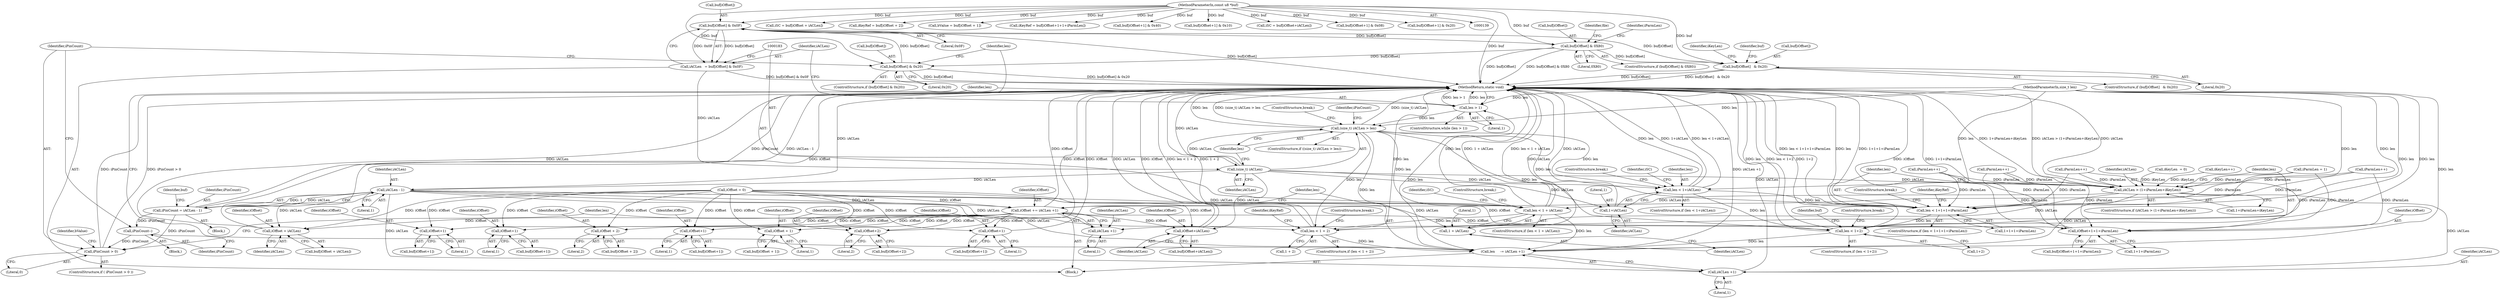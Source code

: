 digraph "0_OpenSC_8fe377e93b4b56060e5bbfb6f3142ceaeca744fa_17@pointer" {
"1000175" [label="(Call,buf[iOffset] & 0x0F)"];
"1000399" [label="(Call,buf[iOffset] & 0x20)"];
"1000195" [label="(Call,buf[iOffset] & 0X80)"];
"1000175" [label="(Call,buf[iOffset] & 0x0F)"];
"1000210" [label="(Call,buf[iOffset]   & 0x20)"];
"1000141" [label="(MethodParameterIn,const u8 *buf)"];
"1000173" [label="(Call,iACLen   = buf[iOffset] & 0x0F)"];
"1000182" [label="(Call,(size_t) iACLen)"];
"1000181" [label="(Call,(size_t) iACLen > len)"];
"1000262" [label="(Call,len < 1+iACLen)"];
"1000313" [label="(Call,len < 1+1+1+iParmLen)"];
"1000338" [label="(Call,len < 1+2)"];
"1000514" [label="(Call,len     -= iACLen +1)"];
"1000168" [label="(Call,len > 1)"];
"1000407" [label="(Call,len < 1 + iACLen)"];
"1000456" [label="(Call,len < 1 + 2)"];
"1000264" [label="(Call,1+iACLen)"];
"1000272" [label="(Call,iOffset+iACLen)"];
"1000304" [label="(Call,iACLen > (1+iParmLen+iKeyLen))"];
"1000509" [label="(Call,iOffset += iACLen +1)"];
"1000221" [label="(Call,iOffset+1)"];
"1000231" [label="(Call,iOffset+1)"];
"1000241" [label="(Call,iOffset+1)"];
"1000251" [label="(Call,iOffset+1)"];
"1000327" [label="(Call,iOffset+1+1+iParmLen)"];
"1000347" [label="(Call,iOffset+2)"];
"1000417" [label="(Call,iOffset + iACLen)"];
"1000466" [label="(Call,iOffset + 2)"];
"1000476" [label="(Call,iOffset + 1)"];
"1000511" [label="(Call,iACLen +1)"];
"1000516" [label="(Call,iACLen +1)"];
"1000395" [label="(Call,iACLen - 1)"];
"1000393" [label="(Call,iPinCount = iACLen - 1)"];
"1000448" [label="(Call,iPinCount--)"];
"1000451" [label="(Call,iPinCount > 0)"];
"1000409" [label="(Call,1 + iACLen)"];
"1000174" [label="(Identifier,iACLen)"];
"1000414" [label="(Identifier,iSC)"];
"1000265" [label="(Literal,1)"];
"1000339" [label="(Identifier,len)"];
"1000194" [label="(ControlStructure,if (buf[iOffset] & 0X80))"];
"1000175" [label="(Call,buf[iOffset] & 0x0F)"];
"1000412" [label="(ControlStructure,break;)"];
"1000255" [label="(Call,iParmLen++)"];
"1000322" [label="(ControlStructure,break;)"];
"1000347" [label="(Call,iOffset+2)"];
"1000269" [label="(Identifier,iSC)"];
"1000346" [label="(Identifier,buf)"];
"1000404" [label="(Block,)"];
"1000448" [label="(Call,iPinCount--)"];
"1000406" [label="(ControlStructure,if (len < 1 + iACLen))"];
"1000515" [label="(Identifier,len)"];
"1000216" [label="(Identifier,iKeyLen)"];
"1000415" [label="(Call,buf[iOffset + iACLen])"];
"1000413" [label="(Call,iSC = buf[iOffset + iACLen])"];
"1000202" [label="(Call,iParmLen = 1)"];
"1000168" [label="(Call,len > 1)"];
"1000239" [label="(Call,buf[iOffset+1])"];
"1000252" [label="(Identifier,iOffset)"];
"1000462" [label="(Call,iKeyRef = buf[iOffset + 2])"];
"1000263" [label="(Identifier,len)"];
"1000186" [label="(ControlStructure,break;)"];
"1000304" [label="(Call,iACLen > (1+iParmLen+iKeyLen))"];
"1000511" [label="(Call,iACLen +1)"];
"1000176" [label="(Call,buf[iOffset])"];
"1000343" [label="(ControlStructure,break;)"];
"1000306" [label="(Call,1+iParmLen+iKeyLen)"];
"1000267" [label="(ControlStructure,break;)"];
"1000220" [label="(Identifier,buf)"];
"1000196" [label="(Call,buf[iOffset])"];
"1000249" [label="(Call,buf[iOffset+1])"];
"1000274" [label="(Identifier,iACLen)"];
"1000467" [label="(Identifier,iOffset)"];
"1000243" [label="(Literal,1)"];
"1000313" [label="(Call,len < 1+1+1+iParmLen)"];
"1000199" [label="(Literal,0X80)"];
"1000456" [label="(Call,len < 1 + 2)"];
"1000264" [label="(Call,1+iACLen)"];
"1000418" [label="(Identifier,iOffset)"];
"1000408" [label="(Identifier,len)"];
"1000464" [label="(Call,buf[iOffset + 2])"];
"1000397" [label="(Literal,1)"];
"1000400" [label="(Call,buf[iOffset])"];
"1000516" [label="(Call,iACLen +1)"];
"1000512" [label="(Identifier,iACLen)"];
"1000410" [label="(Literal,1)"];
"1000477" [label="(Identifier,iOffset)"];
"1000472" [label="(Call,bValue = buf[iOffset + 1])"];
"1000452" [label="(Identifier,iPinCount)"];
"1000312" [label="(ControlStructure,if (len < 1+1+1+iParmLen))"];
"1000235" [label="(Call,iParmLen++)"];
"1000171" [label="(Block,)"];
"1000478" [label="(Literal,1)"];
"1000162" [label="(Call,iOffset = 0)"];
"1000518" [label="(Literal,1)"];
"1000519" [label="(MethodReturn,static void)"];
"1000231" [label="(Call,iOffset+1)"];
"1000375" [label="(Identifier,file)"];
"1000223" [label="(Literal,1)"];
"1000206" [label="(Call,iKeyLen  = 0)"];
"1000396" [label="(Identifier,iACLen)"];
"1000229" [label="(Call,buf[iOffset+1])"];
"1000393" [label="(Call,iPinCount = iACLen - 1)"];
"1000455" [label="(ControlStructure,if (len < 1 + 2))"];
"1000303" [label="(ControlStructure,if (iACLen > (1+iParmLen+iKeyLen)))"];
"1000272" [label="(Call,iOffset+iACLen)"];
"1000451" [label="(Call,iPinCount > 0)"];
"1000323" [label="(Call,iKeyRef = buf[iOffset+1+1+iParmLen])"];
"1000457" [label="(Identifier,len)"];
"1000273" [label="(Identifier,iOffset)"];
"1000215" [label="(Call,iKeyLen++)"];
"1000315" [label="(Call,1+1+1+iParmLen)"];
"1000218" [label="(Call,buf[iOffset+1] & 0x40)"];
"1000210" [label="(Call,buf[iOffset]   & 0x20)"];
"1000221" [label="(Call,iOffset+1)"];
"1000169" [label="(Identifier,len)"];
"1000474" [label="(Call,buf[iOffset + 1])"];
"1000185" [label="(Identifier,len)"];
"1000394" [label="(Identifier,iPinCount)"];
"1000466" [label="(Call,iOffset + 2)"];
"1000338" [label="(Call,len < 1+2)"];
"1000419" [label="(Identifier,iACLen)"];
"1000458" [label="(Call,1 + 2)"];
"1000449" [label="(Identifier,iPinCount)"];
"1000182" [label="(Call,(size_t) iACLen)"];
"1000219" [label="(Call,buf[iOffset+1])"];
"1000327" [label="(Call,iOffset+1+1+iParmLen)"];
"1000222" [label="(Identifier,iOffset)"];
"1000141" [label="(MethodParameterIn,const u8 *buf)"];
"1000514" [label="(Call,len     -= iACLen +1)"];
"1000195" [label="(Call,buf[iOffset] & 0X80)"];
"1000329" [label="(Call,1+1+iParmLen)"];
"1000241" [label="(Call,iOffset+1)"];
"1000476" [label="(Call,iOffset + 1)"];
"1000233" [label="(Literal,1)"];
"1000253" [label="(Literal,1)"];
"1000517" [label="(Identifier,iACLen)"];
"1000245" [label="(Call,iParmLen++)"];
"1000403" [label="(Literal,0x20)"];
"1000450" [label="(ControlStructure,if ( iPinCount > 0 ))"];
"1000170" [label="(Literal,1)"];
"1000328" [label="(Identifier,iOffset)"];
"1000232" [label="(Identifier,iOffset)"];
"1000270" [label="(Call,buf[iOffset+iACLen])"];
"1000225" [label="(Call,iParmLen++)"];
"1000463" [label="(Identifier,iKeyRef)"];
"1000349" [label="(Literal,2)"];
"1000209" [label="(ControlStructure,if (buf[iOffset]   & 0x20))"];
"1000325" [label="(Call,buf[iOffset+1+1+iParmLen])"];
"1000401" [label="(Identifier,buf)"];
"1000324" [label="(Identifier,iKeyRef)"];
"1000468" [label="(Literal,2)"];
"1000398" [label="(ControlStructure,if (buf[iOffset] & 0x20))"];
"1000211" [label="(Call,buf[iOffset])"];
"1000262" [label="(Call,len < 1+iACLen)"];
"1000417" [label="(Call,iOffset + iACLen)"];
"1000372" [label="(Block,)"];
"1000407" [label="(Call,len < 1 + iACLen)"];
"1000179" [label="(Literal,0x0F)"];
"1000238" [label="(Call,buf[iOffset+1] & 0x10)"];
"1000142" [label="(MethodParameterIn,size_t len)"];
"1000411" [label="(Identifier,iACLen)"];
"1000181" [label="(Call,(size_t) iACLen > len)"];
"1000214" [label="(Literal,0x20)"];
"1000261" [label="(ControlStructure,if (len < 1+iACLen))"];
"1000266" [label="(Identifier,iACLen)"];
"1000188" [label="(Identifier,iPinCount)"];
"1000314" [label="(Identifier,len)"];
"1000340" [label="(Call,1+2)"];
"1000509" [label="(Call,iOffset += iACLen +1)"];
"1000348" [label="(Identifier,iOffset)"];
"1000513" [label="(Literal,1)"];
"1000251" [label="(Call,iOffset+1)"];
"1000242" [label="(Identifier,iOffset)"];
"1000453" [label="(Literal,0)"];
"1000399" [label="(Call,buf[iOffset] & 0x20)"];
"1000337" [label="(ControlStructure,if (len < 1+2))"];
"1000173" [label="(Call,iACLen   = buf[iOffset] & 0x0F)"];
"1000268" [label="(Call,iSC = buf[iOffset+iACLen])"];
"1000409" [label="(Call,1 + iACLen)"];
"1000305" [label="(Identifier,iACLen)"];
"1000345" [label="(Call,buf[iOffset+2])"];
"1000180" [label="(ControlStructure,if ((size_t) iACLen > len))"];
"1000248" [label="(Call,buf[iOffset+1] & 0x08)"];
"1000510" [label="(Identifier,iOffset)"];
"1000473" [label="(Identifier,bValue)"];
"1000461" [label="(ControlStructure,break;)"];
"1000203" [label="(Identifier,iParmLen)"];
"1000167" [label="(ControlStructure,while (len > 1))"];
"1000395" [label="(Call,iACLen - 1)"];
"1000228" [label="(Call,buf[iOffset+1] & 0x20)"];
"1000184" [label="(Identifier,iACLen)"];
"1000175" -> "1000173"  [label="AST: "];
"1000175" -> "1000179"  [label="CFG: "];
"1000176" -> "1000175"  [label="AST: "];
"1000179" -> "1000175"  [label="AST: "];
"1000173" -> "1000175"  [label="CFG: "];
"1000175" -> "1000519"  [label="DDG: buf[iOffset]"];
"1000175" -> "1000173"  [label="DDG: buf[iOffset]"];
"1000175" -> "1000173"  [label="DDG: 0x0F"];
"1000399" -> "1000175"  [label="DDG: buf[iOffset]"];
"1000210" -> "1000175"  [label="DDG: buf[iOffset]"];
"1000141" -> "1000175"  [label="DDG: buf"];
"1000175" -> "1000195"  [label="DDG: buf[iOffset]"];
"1000399" -> "1000398"  [label="AST: "];
"1000399" -> "1000403"  [label="CFG: "];
"1000400" -> "1000399"  [label="AST: "];
"1000403" -> "1000399"  [label="AST: "];
"1000408" -> "1000399"  [label="CFG: "];
"1000452" -> "1000399"  [label="CFG: "];
"1000399" -> "1000519"  [label="DDG: buf[iOffset]"];
"1000399" -> "1000519"  [label="DDG: buf[iOffset] & 0x20"];
"1000195" -> "1000399"  [label="DDG: buf[iOffset]"];
"1000141" -> "1000399"  [label="DDG: buf"];
"1000195" -> "1000194"  [label="AST: "];
"1000195" -> "1000199"  [label="CFG: "];
"1000196" -> "1000195"  [label="AST: "];
"1000199" -> "1000195"  [label="AST: "];
"1000203" -> "1000195"  [label="CFG: "];
"1000375" -> "1000195"  [label="CFG: "];
"1000195" -> "1000519"  [label="DDG: buf[iOffset] & 0X80"];
"1000195" -> "1000519"  [label="DDG: buf[iOffset]"];
"1000141" -> "1000195"  [label="DDG: buf"];
"1000195" -> "1000210"  [label="DDG: buf[iOffset]"];
"1000210" -> "1000209"  [label="AST: "];
"1000210" -> "1000214"  [label="CFG: "];
"1000211" -> "1000210"  [label="AST: "];
"1000214" -> "1000210"  [label="AST: "];
"1000216" -> "1000210"  [label="CFG: "];
"1000220" -> "1000210"  [label="CFG: "];
"1000210" -> "1000519"  [label="DDG: buf[iOffset]   & 0x20"];
"1000210" -> "1000519"  [label="DDG: buf[iOffset]"];
"1000141" -> "1000210"  [label="DDG: buf"];
"1000141" -> "1000139"  [label="AST: "];
"1000141" -> "1000519"  [label="DDG: buf"];
"1000141" -> "1000218"  [label="DDG: buf"];
"1000141" -> "1000228"  [label="DDG: buf"];
"1000141" -> "1000238"  [label="DDG: buf"];
"1000141" -> "1000248"  [label="DDG: buf"];
"1000141" -> "1000268"  [label="DDG: buf"];
"1000141" -> "1000323"  [label="DDG: buf"];
"1000141" -> "1000413"  [label="DDG: buf"];
"1000141" -> "1000462"  [label="DDG: buf"];
"1000141" -> "1000472"  [label="DDG: buf"];
"1000173" -> "1000171"  [label="AST: "];
"1000174" -> "1000173"  [label="AST: "];
"1000183" -> "1000173"  [label="CFG: "];
"1000173" -> "1000519"  [label="DDG: buf[iOffset] & 0x0F"];
"1000173" -> "1000182"  [label="DDG: iACLen"];
"1000182" -> "1000181"  [label="AST: "];
"1000182" -> "1000184"  [label="CFG: "];
"1000183" -> "1000182"  [label="AST: "];
"1000184" -> "1000182"  [label="AST: "];
"1000185" -> "1000182"  [label="CFG: "];
"1000182" -> "1000519"  [label="DDG: iACLen"];
"1000182" -> "1000181"  [label="DDG: iACLen"];
"1000182" -> "1000262"  [label="DDG: iACLen"];
"1000182" -> "1000264"  [label="DDG: iACLen"];
"1000182" -> "1000272"  [label="DDG: iACLen"];
"1000182" -> "1000304"  [label="DDG: iACLen"];
"1000182" -> "1000395"  [label="DDG: iACLen"];
"1000181" -> "1000180"  [label="AST: "];
"1000181" -> "1000185"  [label="CFG: "];
"1000185" -> "1000181"  [label="AST: "];
"1000186" -> "1000181"  [label="CFG: "];
"1000188" -> "1000181"  [label="CFG: "];
"1000181" -> "1000519"  [label="DDG: (size_t) iACLen"];
"1000181" -> "1000519"  [label="DDG: len"];
"1000181" -> "1000519"  [label="DDG: (size_t) iACLen > len"];
"1000168" -> "1000181"  [label="DDG: len"];
"1000142" -> "1000181"  [label="DDG: len"];
"1000181" -> "1000262"  [label="DDG: len"];
"1000181" -> "1000313"  [label="DDG: len"];
"1000181" -> "1000338"  [label="DDG: len"];
"1000181" -> "1000407"  [label="DDG: len"];
"1000181" -> "1000456"  [label="DDG: len"];
"1000181" -> "1000514"  [label="DDG: len"];
"1000262" -> "1000261"  [label="AST: "];
"1000262" -> "1000264"  [label="CFG: "];
"1000263" -> "1000262"  [label="AST: "];
"1000264" -> "1000262"  [label="AST: "];
"1000267" -> "1000262"  [label="CFG: "];
"1000269" -> "1000262"  [label="CFG: "];
"1000262" -> "1000519"  [label="DDG: len < 1+iACLen"];
"1000262" -> "1000519"  [label="DDG: len"];
"1000262" -> "1000519"  [label="DDG: 1+iACLen"];
"1000142" -> "1000262"  [label="DDG: len"];
"1000262" -> "1000313"  [label="DDG: len"];
"1000262" -> "1000338"  [label="DDG: len"];
"1000313" -> "1000312"  [label="AST: "];
"1000313" -> "1000315"  [label="CFG: "];
"1000314" -> "1000313"  [label="AST: "];
"1000315" -> "1000313"  [label="AST: "];
"1000322" -> "1000313"  [label="CFG: "];
"1000324" -> "1000313"  [label="CFG: "];
"1000313" -> "1000519"  [label="DDG: 1+1+1+iParmLen"];
"1000313" -> "1000519"  [label="DDG: len < 1+1+1+iParmLen"];
"1000313" -> "1000519"  [label="DDG: len"];
"1000142" -> "1000313"  [label="DDG: len"];
"1000235" -> "1000313"  [label="DDG: iParmLen"];
"1000225" -> "1000313"  [label="DDG: iParmLen"];
"1000202" -> "1000313"  [label="DDG: iParmLen"];
"1000255" -> "1000313"  [label="DDG: iParmLen"];
"1000245" -> "1000313"  [label="DDG: iParmLen"];
"1000313" -> "1000338"  [label="DDG: len"];
"1000338" -> "1000337"  [label="AST: "];
"1000338" -> "1000340"  [label="CFG: "];
"1000339" -> "1000338"  [label="AST: "];
"1000340" -> "1000338"  [label="AST: "];
"1000343" -> "1000338"  [label="CFG: "];
"1000346" -> "1000338"  [label="CFG: "];
"1000338" -> "1000519"  [label="DDG: len"];
"1000338" -> "1000519"  [label="DDG: len < 1+2"];
"1000338" -> "1000519"  [label="DDG: 1+2"];
"1000142" -> "1000338"  [label="DDG: len"];
"1000338" -> "1000514"  [label="DDG: len"];
"1000514" -> "1000171"  [label="AST: "];
"1000514" -> "1000516"  [label="CFG: "];
"1000515" -> "1000514"  [label="AST: "];
"1000516" -> "1000514"  [label="AST: "];
"1000169" -> "1000514"  [label="CFG: "];
"1000514" -> "1000519"  [label="DDG: iACLen +1"];
"1000514" -> "1000168"  [label="DDG: len"];
"1000395" -> "1000514"  [label="DDG: iACLen"];
"1000304" -> "1000514"  [label="DDG: iACLen"];
"1000456" -> "1000514"  [label="DDG: len"];
"1000407" -> "1000514"  [label="DDG: len"];
"1000142" -> "1000514"  [label="DDG: len"];
"1000168" -> "1000167"  [label="AST: "];
"1000168" -> "1000170"  [label="CFG: "];
"1000169" -> "1000168"  [label="AST: "];
"1000170" -> "1000168"  [label="AST: "];
"1000174" -> "1000168"  [label="CFG: "];
"1000519" -> "1000168"  [label="CFG: "];
"1000168" -> "1000519"  [label="DDG: len > 1"];
"1000168" -> "1000519"  [label="DDG: len"];
"1000142" -> "1000168"  [label="DDG: len"];
"1000407" -> "1000406"  [label="AST: "];
"1000407" -> "1000409"  [label="CFG: "];
"1000408" -> "1000407"  [label="AST: "];
"1000409" -> "1000407"  [label="AST: "];
"1000412" -> "1000407"  [label="CFG: "];
"1000414" -> "1000407"  [label="CFG: "];
"1000407" -> "1000519"  [label="DDG: 1 + iACLen"];
"1000407" -> "1000519"  [label="DDG: len < 1 + iACLen"];
"1000407" -> "1000519"  [label="DDG: len"];
"1000142" -> "1000407"  [label="DDG: len"];
"1000395" -> "1000407"  [label="DDG: iACLen"];
"1000407" -> "1000456"  [label="DDG: len"];
"1000456" -> "1000455"  [label="AST: "];
"1000456" -> "1000458"  [label="CFG: "];
"1000457" -> "1000456"  [label="AST: "];
"1000458" -> "1000456"  [label="AST: "];
"1000461" -> "1000456"  [label="CFG: "];
"1000463" -> "1000456"  [label="CFG: "];
"1000456" -> "1000519"  [label="DDG: len"];
"1000456" -> "1000519"  [label="DDG: 1 + 2"];
"1000456" -> "1000519"  [label="DDG: len < 1 + 2"];
"1000142" -> "1000456"  [label="DDG: len"];
"1000264" -> "1000266"  [label="CFG: "];
"1000265" -> "1000264"  [label="AST: "];
"1000266" -> "1000264"  [label="AST: "];
"1000264" -> "1000519"  [label="DDG: iACLen"];
"1000272" -> "1000270"  [label="AST: "];
"1000272" -> "1000274"  [label="CFG: "];
"1000273" -> "1000272"  [label="AST: "];
"1000274" -> "1000272"  [label="AST: "];
"1000270" -> "1000272"  [label="CFG: "];
"1000272" -> "1000519"  [label="DDG: iACLen"];
"1000272" -> "1000519"  [label="DDG: iOffset"];
"1000509" -> "1000272"  [label="DDG: iOffset"];
"1000162" -> "1000272"  [label="DDG: iOffset"];
"1000304" -> "1000303"  [label="AST: "];
"1000304" -> "1000306"  [label="CFG: "];
"1000305" -> "1000304"  [label="AST: "];
"1000306" -> "1000304"  [label="AST: "];
"1000314" -> "1000304"  [label="CFG: "];
"1000339" -> "1000304"  [label="CFG: "];
"1000304" -> "1000519"  [label="DDG: iACLen > (1+iParmLen+iKeyLen)"];
"1000304" -> "1000519"  [label="DDG: iACLen"];
"1000304" -> "1000519"  [label="DDG: 1+iParmLen+iKeyLen"];
"1000235" -> "1000304"  [label="DDG: iParmLen"];
"1000225" -> "1000304"  [label="DDG: iParmLen"];
"1000202" -> "1000304"  [label="DDG: iParmLen"];
"1000255" -> "1000304"  [label="DDG: iParmLen"];
"1000245" -> "1000304"  [label="DDG: iParmLen"];
"1000215" -> "1000304"  [label="DDG: iKeyLen"];
"1000206" -> "1000304"  [label="DDG: iKeyLen"];
"1000304" -> "1000509"  [label="DDG: iACLen"];
"1000304" -> "1000511"  [label="DDG: iACLen"];
"1000304" -> "1000516"  [label="DDG: iACLen"];
"1000509" -> "1000171"  [label="AST: "];
"1000509" -> "1000511"  [label="CFG: "];
"1000510" -> "1000509"  [label="AST: "];
"1000511" -> "1000509"  [label="AST: "];
"1000515" -> "1000509"  [label="CFG: "];
"1000509" -> "1000519"  [label="DDG: iOffset"];
"1000509" -> "1000221"  [label="DDG: iOffset"];
"1000509" -> "1000231"  [label="DDG: iOffset"];
"1000509" -> "1000241"  [label="DDG: iOffset"];
"1000509" -> "1000251"  [label="DDG: iOffset"];
"1000509" -> "1000327"  [label="DDG: iOffset"];
"1000509" -> "1000347"  [label="DDG: iOffset"];
"1000509" -> "1000417"  [label="DDG: iOffset"];
"1000509" -> "1000466"  [label="DDG: iOffset"];
"1000509" -> "1000476"  [label="DDG: iOffset"];
"1000395" -> "1000509"  [label="DDG: iACLen"];
"1000162" -> "1000509"  [label="DDG: iOffset"];
"1000221" -> "1000219"  [label="AST: "];
"1000221" -> "1000223"  [label="CFG: "];
"1000222" -> "1000221"  [label="AST: "];
"1000223" -> "1000221"  [label="AST: "];
"1000219" -> "1000221"  [label="CFG: "];
"1000162" -> "1000221"  [label="DDG: iOffset"];
"1000231" -> "1000229"  [label="AST: "];
"1000231" -> "1000233"  [label="CFG: "];
"1000232" -> "1000231"  [label="AST: "];
"1000233" -> "1000231"  [label="AST: "];
"1000229" -> "1000231"  [label="CFG: "];
"1000162" -> "1000231"  [label="DDG: iOffset"];
"1000241" -> "1000239"  [label="AST: "];
"1000241" -> "1000243"  [label="CFG: "];
"1000242" -> "1000241"  [label="AST: "];
"1000243" -> "1000241"  [label="AST: "];
"1000239" -> "1000241"  [label="CFG: "];
"1000162" -> "1000241"  [label="DDG: iOffset"];
"1000251" -> "1000249"  [label="AST: "];
"1000251" -> "1000253"  [label="CFG: "];
"1000252" -> "1000251"  [label="AST: "];
"1000253" -> "1000251"  [label="AST: "];
"1000249" -> "1000251"  [label="CFG: "];
"1000251" -> "1000519"  [label="DDG: iOffset"];
"1000162" -> "1000251"  [label="DDG: iOffset"];
"1000327" -> "1000325"  [label="AST: "];
"1000327" -> "1000329"  [label="CFG: "];
"1000328" -> "1000327"  [label="AST: "];
"1000329" -> "1000327"  [label="AST: "];
"1000325" -> "1000327"  [label="CFG: "];
"1000327" -> "1000519"  [label="DDG: iOffset"];
"1000327" -> "1000519"  [label="DDG: 1+1+iParmLen"];
"1000162" -> "1000327"  [label="DDG: iOffset"];
"1000235" -> "1000327"  [label="DDG: iParmLen"];
"1000225" -> "1000327"  [label="DDG: iParmLen"];
"1000202" -> "1000327"  [label="DDG: iParmLen"];
"1000255" -> "1000327"  [label="DDG: iParmLen"];
"1000245" -> "1000327"  [label="DDG: iParmLen"];
"1000347" -> "1000345"  [label="AST: "];
"1000347" -> "1000349"  [label="CFG: "];
"1000348" -> "1000347"  [label="AST: "];
"1000349" -> "1000347"  [label="AST: "];
"1000345" -> "1000347"  [label="CFG: "];
"1000347" -> "1000519"  [label="DDG: iOffset"];
"1000162" -> "1000347"  [label="DDG: iOffset"];
"1000417" -> "1000415"  [label="AST: "];
"1000417" -> "1000419"  [label="CFG: "];
"1000418" -> "1000417"  [label="AST: "];
"1000419" -> "1000417"  [label="AST: "];
"1000415" -> "1000417"  [label="CFG: "];
"1000417" -> "1000519"  [label="DDG: iOffset"];
"1000417" -> "1000519"  [label="DDG: iACLen"];
"1000162" -> "1000417"  [label="DDG: iOffset"];
"1000395" -> "1000417"  [label="DDG: iACLen"];
"1000466" -> "1000464"  [label="AST: "];
"1000466" -> "1000468"  [label="CFG: "];
"1000467" -> "1000466"  [label="AST: "];
"1000468" -> "1000466"  [label="AST: "];
"1000464" -> "1000466"  [label="CFG: "];
"1000162" -> "1000466"  [label="DDG: iOffset"];
"1000476" -> "1000474"  [label="AST: "];
"1000476" -> "1000478"  [label="CFG: "];
"1000477" -> "1000476"  [label="AST: "];
"1000478" -> "1000476"  [label="AST: "];
"1000474" -> "1000476"  [label="CFG: "];
"1000162" -> "1000476"  [label="DDG: iOffset"];
"1000511" -> "1000513"  [label="CFG: "];
"1000512" -> "1000511"  [label="AST: "];
"1000513" -> "1000511"  [label="AST: "];
"1000395" -> "1000511"  [label="DDG: iACLen"];
"1000516" -> "1000518"  [label="CFG: "];
"1000517" -> "1000516"  [label="AST: "];
"1000518" -> "1000516"  [label="AST: "];
"1000516" -> "1000519"  [label="DDG: iACLen"];
"1000395" -> "1000516"  [label="DDG: iACLen"];
"1000395" -> "1000393"  [label="AST: "];
"1000395" -> "1000397"  [label="CFG: "];
"1000396" -> "1000395"  [label="AST: "];
"1000397" -> "1000395"  [label="AST: "];
"1000393" -> "1000395"  [label="CFG: "];
"1000395" -> "1000519"  [label="DDG: iACLen"];
"1000395" -> "1000393"  [label="DDG: iACLen"];
"1000395" -> "1000393"  [label="DDG: 1"];
"1000395" -> "1000409"  [label="DDG: iACLen"];
"1000393" -> "1000372"  [label="AST: "];
"1000394" -> "1000393"  [label="AST: "];
"1000401" -> "1000393"  [label="CFG: "];
"1000393" -> "1000519"  [label="DDG: iPinCount"];
"1000393" -> "1000519"  [label="DDG: iACLen - 1"];
"1000393" -> "1000448"  [label="DDG: iPinCount"];
"1000393" -> "1000451"  [label="DDG: iPinCount"];
"1000448" -> "1000404"  [label="AST: "];
"1000448" -> "1000449"  [label="CFG: "];
"1000449" -> "1000448"  [label="AST: "];
"1000452" -> "1000448"  [label="CFG: "];
"1000448" -> "1000451"  [label="DDG: iPinCount"];
"1000451" -> "1000450"  [label="AST: "];
"1000451" -> "1000453"  [label="CFG: "];
"1000452" -> "1000451"  [label="AST: "];
"1000453" -> "1000451"  [label="AST: "];
"1000457" -> "1000451"  [label="CFG: "];
"1000473" -> "1000451"  [label="CFG: "];
"1000451" -> "1000519"  [label="DDG: iPinCount"];
"1000451" -> "1000519"  [label="DDG: iPinCount > 0"];
"1000409" -> "1000411"  [label="CFG: "];
"1000410" -> "1000409"  [label="AST: "];
"1000411" -> "1000409"  [label="AST: "];
"1000409" -> "1000519"  [label="DDG: iACLen"];
}
